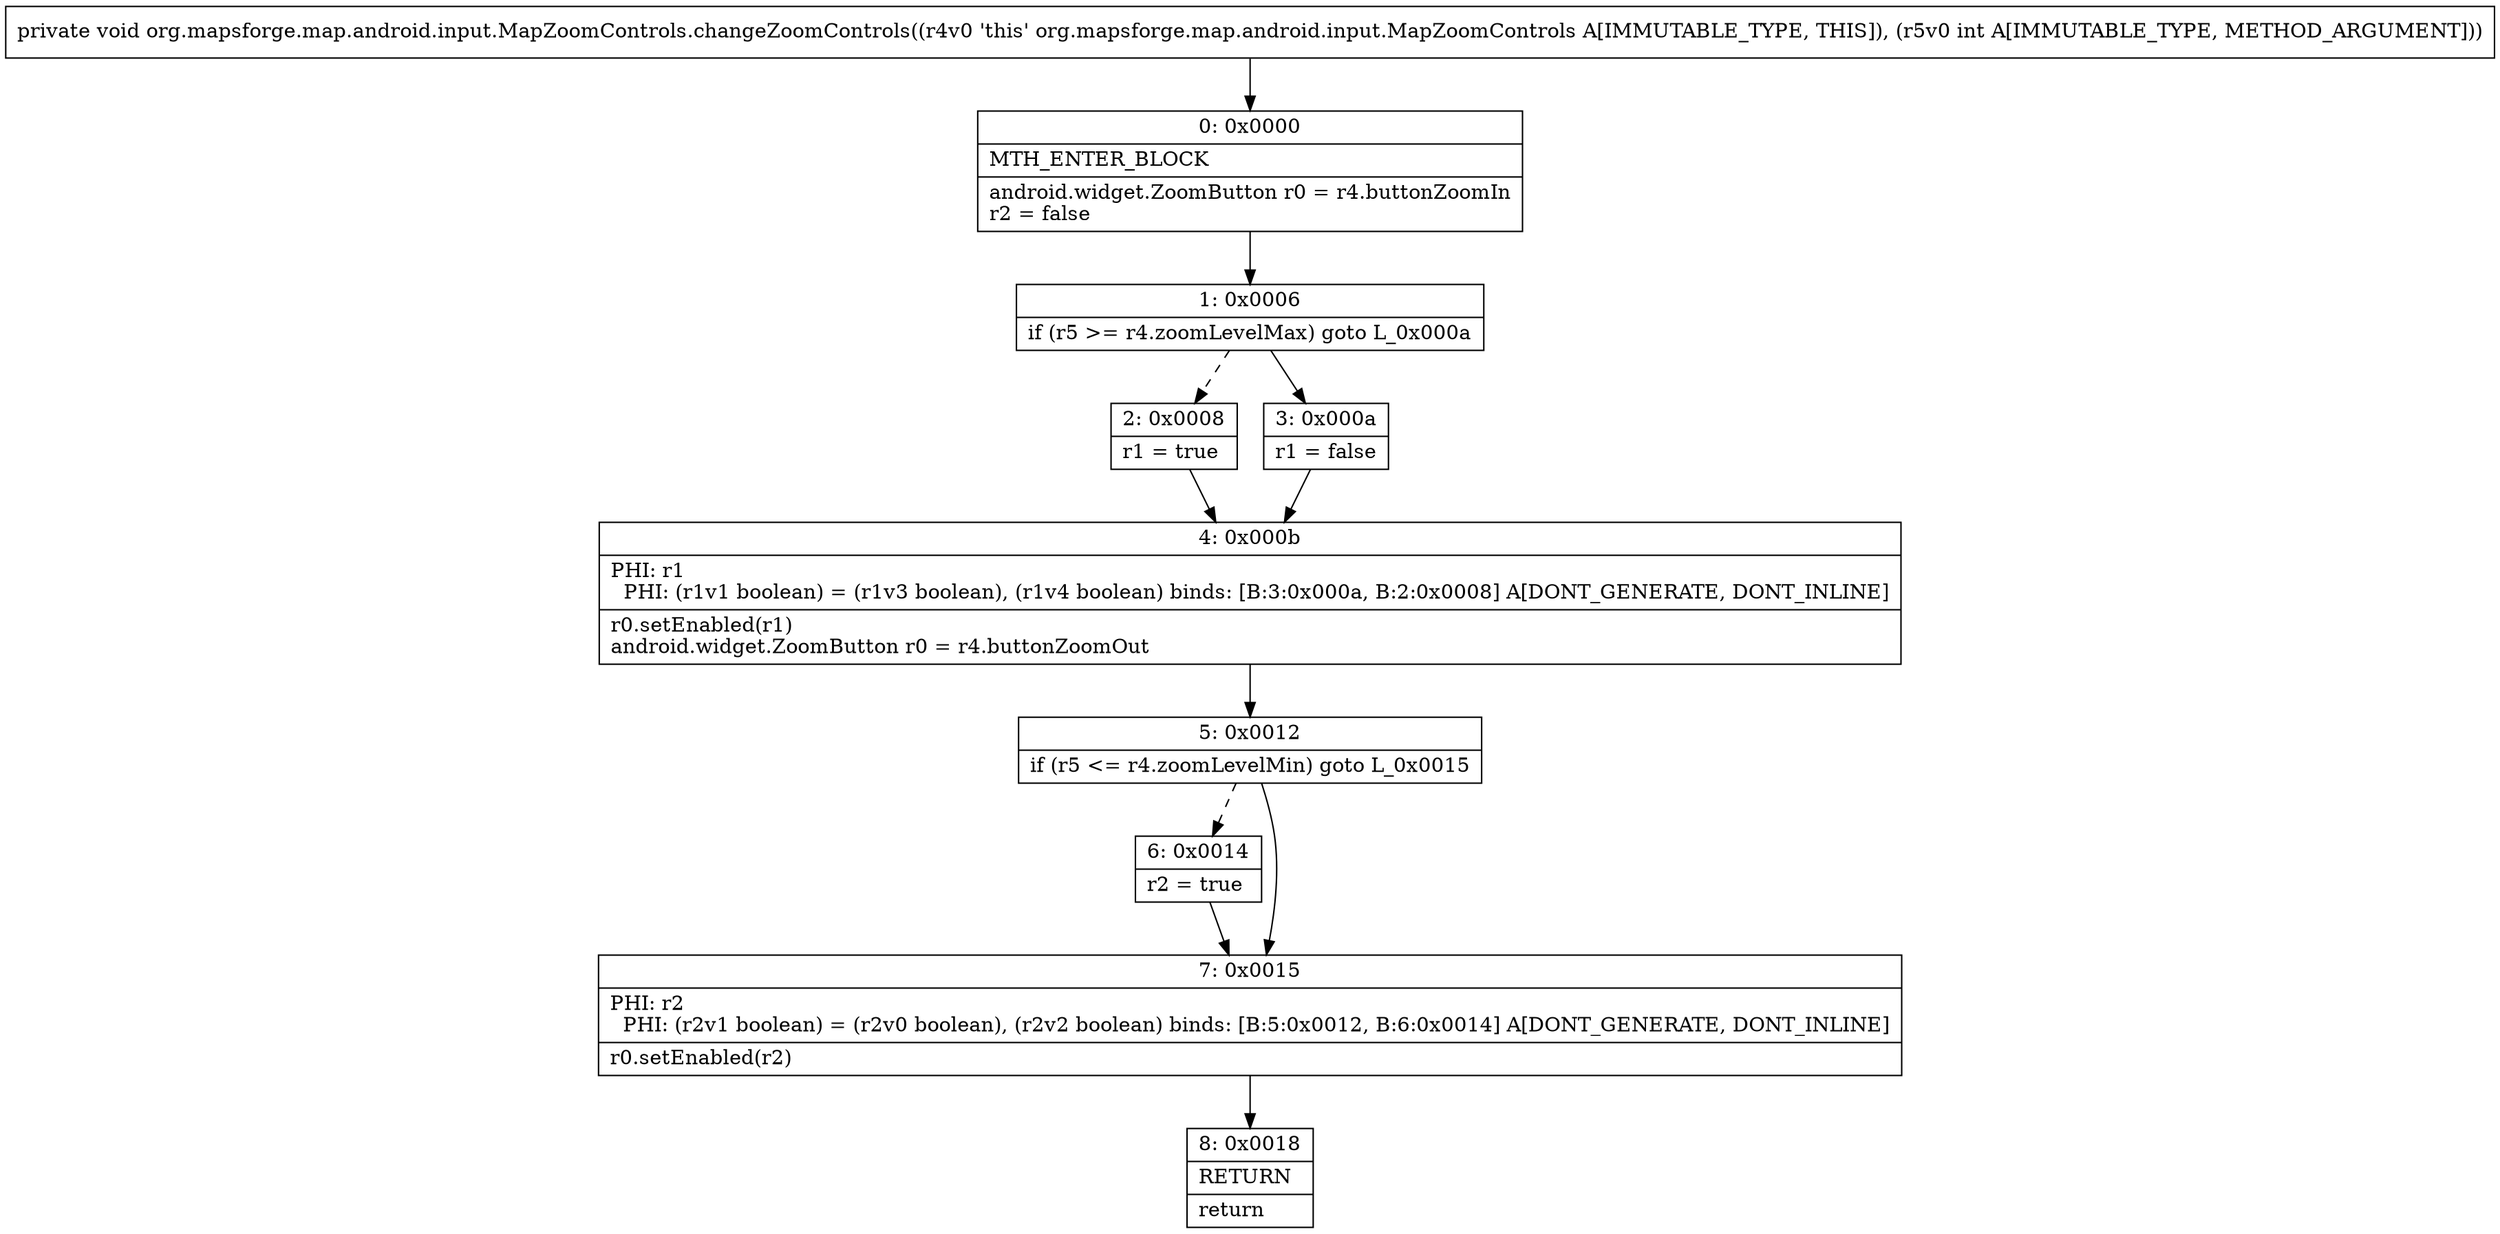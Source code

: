 digraph "CFG fororg.mapsforge.map.android.input.MapZoomControls.changeZoomControls(I)V" {
Node_0 [shape=record,label="{0\:\ 0x0000|MTH_ENTER_BLOCK\l|android.widget.ZoomButton r0 = r4.buttonZoomIn\lr2 = false\l}"];
Node_1 [shape=record,label="{1\:\ 0x0006|if (r5 \>= r4.zoomLevelMax) goto L_0x000a\l}"];
Node_2 [shape=record,label="{2\:\ 0x0008|r1 = true\l}"];
Node_3 [shape=record,label="{3\:\ 0x000a|r1 = false\l}"];
Node_4 [shape=record,label="{4\:\ 0x000b|PHI: r1 \l  PHI: (r1v1 boolean) = (r1v3 boolean), (r1v4 boolean) binds: [B:3:0x000a, B:2:0x0008] A[DONT_GENERATE, DONT_INLINE]\l|r0.setEnabled(r1)\landroid.widget.ZoomButton r0 = r4.buttonZoomOut\l}"];
Node_5 [shape=record,label="{5\:\ 0x0012|if (r5 \<= r4.zoomLevelMin) goto L_0x0015\l}"];
Node_6 [shape=record,label="{6\:\ 0x0014|r2 = true\l}"];
Node_7 [shape=record,label="{7\:\ 0x0015|PHI: r2 \l  PHI: (r2v1 boolean) = (r2v0 boolean), (r2v2 boolean) binds: [B:5:0x0012, B:6:0x0014] A[DONT_GENERATE, DONT_INLINE]\l|r0.setEnabled(r2)\l}"];
Node_8 [shape=record,label="{8\:\ 0x0018|RETURN\l|return\l}"];
MethodNode[shape=record,label="{private void org.mapsforge.map.android.input.MapZoomControls.changeZoomControls((r4v0 'this' org.mapsforge.map.android.input.MapZoomControls A[IMMUTABLE_TYPE, THIS]), (r5v0 int A[IMMUTABLE_TYPE, METHOD_ARGUMENT])) }"];
MethodNode -> Node_0;
Node_0 -> Node_1;
Node_1 -> Node_2[style=dashed];
Node_1 -> Node_3;
Node_2 -> Node_4;
Node_3 -> Node_4;
Node_4 -> Node_5;
Node_5 -> Node_6[style=dashed];
Node_5 -> Node_7;
Node_6 -> Node_7;
Node_7 -> Node_8;
}

